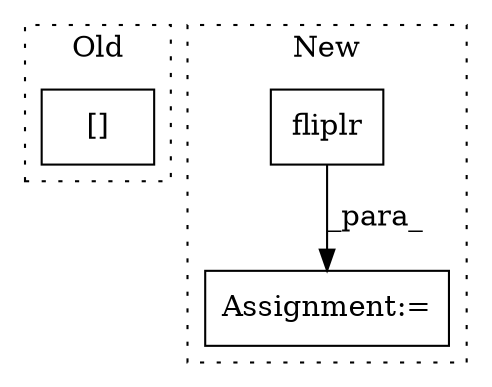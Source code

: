 digraph G {
subgraph cluster0 {
1 [label="[]" a="2" s="8616,8625" l="7,1" shape="box"];
label = "Old";
style="dotted";
}
subgraph cluster1 {
2 [label="fliplr" a="32" s="8587,8616" l="7,1" shape="box"];
3 [label="Assignment:=" a="7" s="8768" l="2" shape="box"];
label = "New";
style="dotted";
}
2 -> 3 [label="_para_"];
}